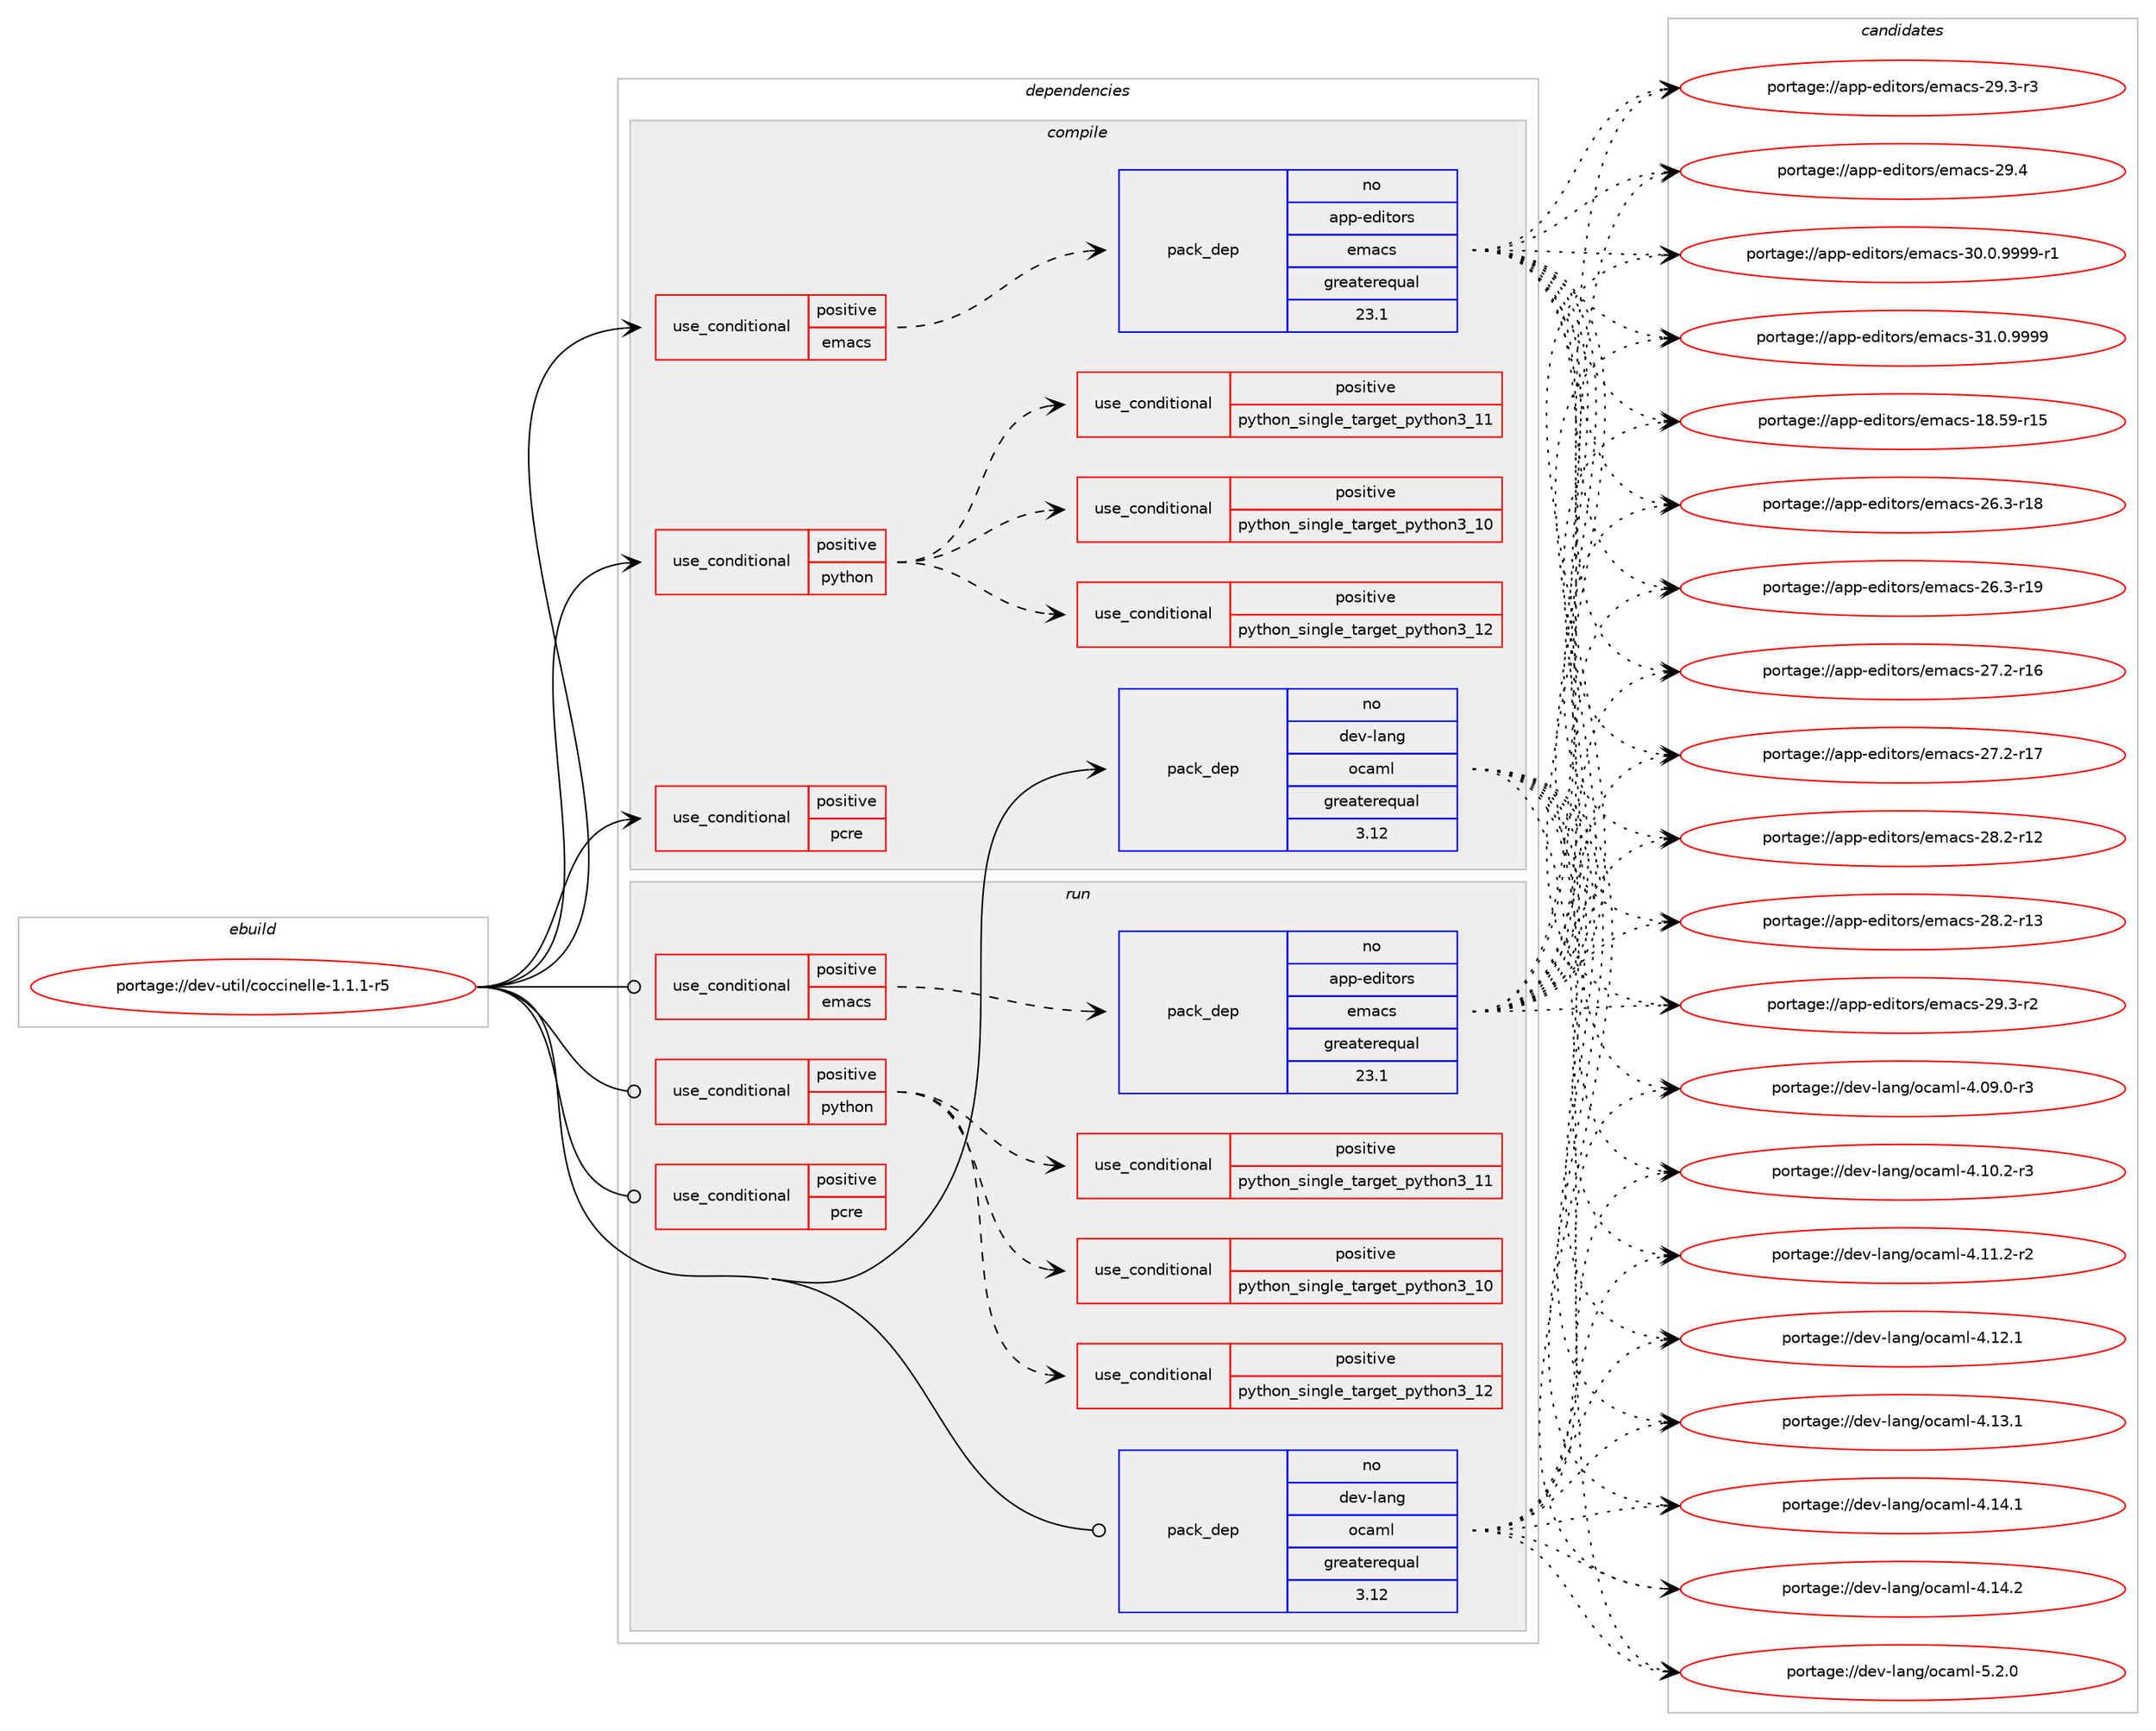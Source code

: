 digraph prolog {

# *************
# Graph options
# *************

newrank=true;
concentrate=true;
compound=true;
graph [rankdir=LR,fontname=Helvetica,fontsize=10,ranksep=1.5];#, ranksep=2.5, nodesep=0.2];
edge  [arrowhead=vee];
node  [fontname=Helvetica,fontsize=10];

# **********
# The ebuild
# **********

subgraph cluster_leftcol {
color=gray;
rank=same;
label=<<i>ebuild</i>>;
id [label="portage://dev-util/coccinelle-1.1.1-r5", color=red, width=4, href="../dev-util/coccinelle-1.1.1-r5.svg"];
}

# ****************
# The dependencies
# ****************

subgraph cluster_midcol {
color=gray;
label=<<i>dependencies</i>>;
subgraph cluster_compile {
fillcolor="#eeeeee";
style=filled;
label=<<i>compile</i>>;
subgraph cond58087 {
dependency108456 [label=<<TABLE BORDER="0" CELLBORDER="1" CELLSPACING="0" CELLPADDING="4"><TR><TD ROWSPAN="3" CELLPADDING="10">use_conditional</TD></TR><TR><TD>positive</TD></TR><TR><TD>emacs</TD></TR></TABLE>>, shape=none, color=red];
subgraph pack48983 {
dependency108457 [label=<<TABLE BORDER="0" CELLBORDER="1" CELLSPACING="0" CELLPADDING="4" WIDTH="220"><TR><TD ROWSPAN="6" CELLPADDING="30">pack_dep</TD></TR><TR><TD WIDTH="110">no</TD></TR><TR><TD>app-editors</TD></TR><TR><TD>emacs</TD></TR><TR><TD>greaterequal</TD></TR><TR><TD>23.1</TD></TR></TABLE>>, shape=none, color=blue];
}
dependency108456:e -> dependency108457:w [weight=20,style="dashed",arrowhead="vee"];
}
id:e -> dependency108456:w [weight=20,style="solid",arrowhead="vee"];
subgraph cond58088 {
dependency108458 [label=<<TABLE BORDER="0" CELLBORDER="1" CELLSPACING="0" CELLPADDING="4"><TR><TD ROWSPAN="3" CELLPADDING="10">use_conditional</TD></TR><TR><TD>positive</TD></TR><TR><TD>pcre</TD></TR></TABLE>>, shape=none, color=red];
# *** BEGIN UNKNOWN DEPENDENCY TYPE (TODO) ***
# dependency108458 -> package_dependency(portage://dev-util/coccinelle-1.1.1-r5,install,no,dev-libs,libpcre,none,[,,],[],[])
# *** END UNKNOWN DEPENDENCY TYPE (TODO) ***

# *** BEGIN UNKNOWN DEPENDENCY TYPE (TODO) ***
# dependency108458 -> package_dependency(portage://dev-util/coccinelle-1.1.1-r5,install,no,dev-ml,pcre-ocaml,none,[,,],any_same_slot,[use(optenable(ocamlopt),none)])
# *** END UNKNOWN DEPENDENCY TYPE (TODO) ***

}
id:e -> dependency108458:w [weight=20,style="solid",arrowhead="vee"];
subgraph cond58089 {
dependency108459 [label=<<TABLE BORDER="0" CELLBORDER="1" CELLSPACING="0" CELLPADDING="4"><TR><TD ROWSPAN="3" CELLPADDING="10">use_conditional</TD></TR><TR><TD>positive</TD></TR><TR><TD>python</TD></TR></TABLE>>, shape=none, color=red];
subgraph cond58090 {
dependency108460 [label=<<TABLE BORDER="0" CELLBORDER="1" CELLSPACING="0" CELLPADDING="4"><TR><TD ROWSPAN="3" CELLPADDING="10">use_conditional</TD></TR><TR><TD>positive</TD></TR><TR><TD>python_single_target_python3_10</TD></TR></TABLE>>, shape=none, color=red];
# *** BEGIN UNKNOWN DEPENDENCY TYPE (TODO) ***
# dependency108460 -> package_dependency(portage://dev-util/coccinelle-1.1.1-r5,install,no,dev-lang,python,none,[,,],[slot(3.10)],[])
# *** END UNKNOWN DEPENDENCY TYPE (TODO) ***

}
dependency108459:e -> dependency108460:w [weight=20,style="dashed",arrowhead="vee"];
subgraph cond58091 {
dependency108461 [label=<<TABLE BORDER="0" CELLBORDER="1" CELLSPACING="0" CELLPADDING="4"><TR><TD ROWSPAN="3" CELLPADDING="10">use_conditional</TD></TR><TR><TD>positive</TD></TR><TR><TD>python_single_target_python3_11</TD></TR></TABLE>>, shape=none, color=red];
# *** BEGIN UNKNOWN DEPENDENCY TYPE (TODO) ***
# dependency108461 -> package_dependency(portage://dev-util/coccinelle-1.1.1-r5,install,no,dev-lang,python,none,[,,],[slot(3.11)],[])
# *** END UNKNOWN DEPENDENCY TYPE (TODO) ***

}
dependency108459:e -> dependency108461:w [weight=20,style="dashed",arrowhead="vee"];
subgraph cond58092 {
dependency108462 [label=<<TABLE BORDER="0" CELLBORDER="1" CELLSPACING="0" CELLPADDING="4"><TR><TD ROWSPAN="3" CELLPADDING="10">use_conditional</TD></TR><TR><TD>positive</TD></TR><TR><TD>python_single_target_python3_12</TD></TR></TABLE>>, shape=none, color=red];
# *** BEGIN UNKNOWN DEPENDENCY TYPE (TODO) ***
# dependency108462 -> package_dependency(portage://dev-util/coccinelle-1.1.1-r5,install,no,dev-lang,python,none,[,,],[slot(3.12)],[])
# *** END UNKNOWN DEPENDENCY TYPE (TODO) ***

}
dependency108459:e -> dependency108462:w [weight=20,style="dashed",arrowhead="vee"];
}
id:e -> dependency108459:w [weight=20,style="solid",arrowhead="vee"];
subgraph pack48984 {
dependency108463 [label=<<TABLE BORDER="0" CELLBORDER="1" CELLSPACING="0" CELLPADDING="4" WIDTH="220"><TR><TD ROWSPAN="6" CELLPADDING="30">pack_dep</TD></TR><TR><TD WIDTH="110">no</TD></TR><TR><TD>dev-lang</TD></TR><TR><TD>ocaml</TD></TR><TR><TD>greaterequal</TD></TR><TR><TD>3.12</TD></TR></TABLE>>, shape=none, color=blue];
}
id:e -> dependency108463:w [weight=20,style="solid",arrowhead="vee"];
# *** BEGIN UNKNOWN DEPENDENCY TYPE (TODO) ***
# id -> package_dependency(portage://dev-util/coccinelle-1.1.1-r5,install,no,dev-ml,camlp4,none,[,,],any_same_slot,[use(optenable(ocamlopt),none)])
# *** END UNKNOWN DEPENDENCY TYPE (TODO) ***

# *** BEGIN UNKNOWN DEPENDENCY TYPE (TODO) ***
# id -> package_dependency(portage://dev-util/coccinelle-1.1.1-r5,install,no,dev-ml,findlib,none,[,,],any_same_slot,[use(optenable(ocamlopt),none)])
# *** END UNKNOWN DEPENDENCY TYPE (TODO) ***

# *** BEGIN UNKNOWN DEPENDENCY TYPE (TODO) ***
# id -> package_dependency(portage://dev-util/coccinelle-1.1.1-r5,install,no,dev-ml,menhir,none,[,,],any_same_slot,[use(optenable(ocamlopt),none)])
# *** END UNKNOWN DEPENDENCY TYPE (TODO) ***

# *** BEGIN UNKNOWN DEPENDENCY TYPE (TODO) ***
# id -> package_dependency(portage://dev-util/coccinelle-1.1.1-r5,install,no,dev-ml,parmap,none,[,,],any_same_slot,[use(optenable(ocamlopt),none)])
# *** END UNKNOWN DEPENDENCY TYPE (TODO) ***

# *** BEGIN UNKNOWN DEPENDENCY TYPE (TODO) ***
# id -> package_dependency(portage://dev-util/coccinelle-1.1.1-r5,install,no,dev-ml,sexplib,none,[,,],any_same_slot,[use(optenable(ocamlopt),positive)])
# *** END UNKNOWN DEPENDENCY TYPE (TODO) ***

# *** BEGIN UNKNOWN DEPENDENCY TYPE (TODO) ***
# id -> package_dependency(portage://dev-util/coccinelle-1.1.1-r5,install,no,dev-ml,stdcompat,none,[,,],any_same_slot,[])
# *** END UNKNOWN DEPENDENCY TYPE (TODO) ***

}
subgraph cluster_compileandrun {
fillcolor="#eeeeee";
style=filled;
label=<<i>compile and run</i>>;
}
subgraph cluster_run {
fillcolor="#eeeeee";
style=filled;
label=<<i>run</i>>;
subgraph cond58093 {
dependency108464 [label=<<TABLE BORDER="0" CELLBORDER="1" CELLSPACING="0" CELLPADDING="4"><TR><TD ROWSPAN="3" CELLPADDING="10">use_conditional</TD></TR><TR><TD>positive</TD></TR><TR><TD>emacs</TD></TR></TABLE>>, shape=none, color=red];
subgraph pack48985 {
dependency108465 [label=<<TABLE BORDER="0" CELLBORDER="1" CELLSPACING="0" CELLPADDING="4" WIDTH="220"><TR><TD ROWSPAN="6" CELLPADDING="30">pack_dep</TD></TR><TR><TD WIDTH="110">no</TD></TR><TR><TD>app-editors</TD></TR><TR><TD>emacs</TD></TR><TR><TD>greaterequal</TD></TR><TR><TD>23.1</TD></TR></TABLE>>, shape=none, color=blue];
}
dependency108464:e -> dependency108465:w [weight=20,style="dashed",arrowhead="vee"];
}
id:e -> dependency108464:w [weight=20,style="solid",arrowhead="odot"];
subgraph cond58094 {
dependency108466 [label=<<TABLE BORDER="0" CELLBORDER="1" CELLSPACING="0" CELLPADDING="4"><TR><TD ROWSPAN="3" CELLPADDING="10">use_conditional</TD></TR><TR><TD>positive</TD></TR><TR><TD>pcre</TD></TR></TABLE>>, shape=none, color=red];
# *** BEGIN UNKNOWN DEPENDENCY TYPE (TODO) ***
# dependency108466 -> package_dependency(portage://dev-util/coccinelle-1.1.1-r5,run,no,dev-libs,libpcre,none,[,,],[],[])
# *** END UNKNOWN DEPENDENCY TYPE (TODO) ***

# *** BEGIN UNKNOWN DEPENDENCY TYPE (TODO) ***
# dependency108466 -> package_dependency(portage://dev-util/coccinelle-1.1.1-r5,run,no,dev-ml,pcre-ocaml,none,[,,],any_same_slot,[use(optenable(ocamlopt),none)])
# *** END UNKNOWN DEPENDENCY TYPE (TODO) ***

}
id:e -> dependency108466:w [weight=20,style="solid",arrowhead="odot"];
subgraph cond58095 {
dependency108467 [label=<<TABLE BORDER="0" CELLBORDER="1" CELLSPACING="0" CELLPADDING="4"><TR><TD ROWSPAN="3" CELLPADDING="10">use_conditional</TD></TR><TR><TD>positive</TD></TR><TR><TD>python</TD></TR></TABLE>>, shape=none, color=red];
subgraph cond58096 {
dependency108468 [label=<<TABLE BORDER="0" CELLBORDER="1" CELLSPACING="0" CELLPADDING="4"><TR><TD ROWSPAN="3" CELLPADDING="10">use_conditional</TD></TR><TR><TD>positive</TD></TR><TR><TD>python_single_target_python3_10</TD></TR></TABLE>>, shape=none, color=red];
# *** BEGIN UNKNOWN DEPENDENCY TYPE (TODO) ***
# dependency108468 -> package_dependency(portage://dev-util/coccinelle-1.1.1-r5,run,no,dev-lang,python,none,[,,],[slot(3.10)],[])
# *** END UNKNOWN DEPENDENCY TYPE (TODO) ***

}
dependency108467:e -> dependency108468:w [weight=20,style="dashed",arrowhead="vee"];
subgraph cond58097 {
dependency108469 [label=<<TABLE BORDER="0" CELLBORDER="1" CELLSPACING="0" CELLPADDING="4"><TR><TD ROWSPAN="3" CELLPADDING="10">use_conditional</TD></TR><TR><TD>positive</TD></TR><TR><TD>python_single_target_python3_11</TD></TR></TABLE>>, shape=none, color=red];
# *** BEGIN UNKNOWN DEPENDENCY TYPE (TODO) ***
# dependency108469 -> package_dependency(portage://dev-util/coccinelle-1.1.1-r5,run,no,dev-lang,python,none,[,,],[slot(3.11)],[])
# *** END UNKNOWN DEPENDENCY TYPE (TODO) ***

}
dependency108467:e -> dependency108469:w [weight=20,style="dashed",arrowhead="vee"];
subgraph cond58098 {
dependency108470 [label=<<TABLE BORDER="0" CELLBORDER="1" CELLSPACING="0" CELLPADDING="4"><TR><TD ROWSPAN="3" CELLPADDING="10">use_conditional</TD></TR><TR><TD>positive</TD></TR><TR><TD>python_single_target_python3_12</TD></TR></TABLE>>, shape=none, color=red];
# *** BEGIN UNKNOWN DEPENDENCY TYPE (TODO) ***
# dependency108470 -> package_dependency(portage://dev-util/coccinelle-1.1.1-r5,run,no,dev-lang,python,none,[,,],[slot(3.12)],[])
# *** END UNKNOWN DEPENDENCY TYPE (TODO) ***

}
dependency108467:e -> dependency108470:w [weight=20,style="dashed",arrowhead="vee"];
}
id:e -> dependency108467:w [weight=20,style="solid",arrowhead="odot"];
subgraph pack48986 {
dependency108471 [label=<<TABLE BORDER="0" CELLBORDER="1" CELLSPACING="0" CELLPADDING="4" WIDTH="220"><TR><TD ROWSPAN="6" CELLPADDING="30">pack_dep</TD></TR><TR><TD WIDTH="110">no</TD></TR><TR><TD>dev-lang</TD></TR><TR><TD>ocaml</TD></TR><TR><TD>greaterequal</TD></TR><TR><TD>3.12</TD></TR></TABLE>>, shape=none, color=blue];
}
id:e -> dependency108471:w [weight=20,style="solid",arrowhead="odot"];
# *** BEGIN UNKNOWN DEPENDENCY TYPE (TODO) ***
# id -> package_dependency(portage://dev-util/coccinelle-1.1.1-r5,run,no,dev-ml,camlp4,none,[,,],any_same_slot,[use(optenable(ocamlopt),none)])
# *** END UNKNOWN DEPENDENCY TYPE (TODO) ***

# *** BEGIN UNKNOWN DEPENDENCY TYPE (TODO) ***
# id -> package_dependency(portage://dev-util/coccinelle-1.1.1-r5,run,no,dev-ml,findlib,none,[,,],any_same_slot,[use(optenable(ocamlopt),none)])
# *** END UNKNOWN DEPENDENCY TYPE (TODO) ***

# *** BEGIN UNKNOWN DEPENDENCY TYPE (TODO) ***
# id -> package_dependency(portage://dev-util/coccinelle-1.1.1-r5,run,no,dev-ml,menhir,none,[,,],any_same_slot,[use(optenable(ocamlopt),none)])
# *** END UNKNOWN DEPENDENCY TYPE (TODO) ***

# *** BEGIN UNKNOWN DEPENDENCY TYPE (TODO) ***
# id -> package_dependency(portage://dev-util/coccinelle-1.1.1-r5,run,no,dev-ml,parmap,none,[,,],any_same_slot,[use(optenable(ocamlopt),none)])
# *** END UNKNOWN DEPENDENCY TYPE (TODO) ***

# *** BEGIN UNKNOWN DEPENDENCY TYPE (TODO) ***
# id -> package_dependency(portage://dev-util/coccinelle-1.1.1-r5,run,no,dev-ml,sexplib,none,[,,],any_same_slot,[use(optenable(ocamlopt),positive)])
# *** END UNKNOWN DEPENDENCY TYPE (TODO) ***

# *** BEGIN UNKNOWN DEPENDENCY TYPE (TODO) ***
# id -> package_dependency(portage://dev-util/coccinelle-1.1.1-r5,run,no,dev-ml,stdcompat,none,[,,],any_same_slot,[])
# *** END UNKNOWN DEPENDENCY TYPE (TODO) ***

}
}

# **************
# The candidates
# **************

subgraph cluster_choices {
rank=same;
color=gray;
label=<<i>candidates</i>>;

subgraph choice48983 {
color=black;
nodesep=1;
choice9711211245101100105116111114115471011099799115454956465357451144953 [label="portage://app-editors/emacs-18.59-r15", color=red, width=4,href="../app-editors/emacs-18.59-r15.svg"];
choice97112112451011001051161111141154710110997991154550544651451144956 [label="portage://app-editors/emacs-26.3-r18", color=red, width=4,href="../app-editors/emacs-26.3-r18.svg"];
choice97112112451011001051161111141154710110997991154550544651451144957 [label="portage://app-editors/emacs-26.3-r19", color=red, width=4,href="../app-editors/emacs-26.3-r19.svg"];
choice97112112451011001051161111141154710110997991154550554650451144954 [label="portage://app-editors/emacs-27.2-r16", color=red, width=4,href="../app-editors/emacs-27.2-r16.svg"];
choice97112112451011001051161111141154710110997991154550554650451144955 [label="portage://app-editors/emacs-27.2-r17", color=red, width=4,href="../app-editors/emacs-27.2-r17.svg"];
choice97112112451011001051161111141154710110997991154550564650451144950 [label="portage://app-editors/emacs-28.2-r12", color=red, width=4,href="../app-editors/emacs-28.2-r12.svg"];
choice97112112451011001051161111141154710110997991154550564650451144951 [label="portage://app-editors/emacs-28.2-r13", color=red, width=4,href="../app-editors/emacs-28.2-r13.svg"];
choice971121124510110010511611111411547101109979911545505746514511450 [label="portage://app-editors/emacs-29.3-r2", color=red, width=4,href="../app-editors/emacs-29.3-r2.svg"];
choice971121124510110010511611111411547101109979911545505746514511451 [label="portage://app-editors/emacs-29.3-r3", color=red, width=4,href="../app-editors/emacs-29.3-r3.svg"];
choice97112112451011001051161111141154710110997991154550574652 [label="portage://app-editors/emacs-29.4", color=red, width=4,href="../app-editors/emacs-29.4.svg"];
choice9711211245101100105116111114115471011099799115455148464846575757574511449 [label="portage://app-editors/emacs-30.0.9999-r1", color=red, width=4,href="../app-editors/emacs-30.0.9999-r1.svg"];
choice971121124510110010511611111411547101109979911545514946484657575757 [label="portage://app-editors/emacs-31.0.9999", color=red, width=4,href="../app-editors/emacs-31.0.9999.svg"];
dependency108457:e -> choice9711211245101100105116111114115471011099799115454956465357451144953:w [style=dotted,weight="100"];
dependency108457:e -> choice97112112451011001051161111141154710110997991154550544651451144956:w [style=dotted,weight="100"];
dependency108457:e -> choice97112112451011001051161111141154710110997991154550544651451144957:w [style=dotted,weight="100"];
dependency108457:e -> choice97112112451011001051161111141154710110997991154550554650451144954:w [style=dotted,weight="100"];
dependency108457:e -> choice97112112451011001051161111141154710110997991154550554650451144955:w [style=dotted,weight="100"];
dependency108457:e -> choice97112112451011001051161111141154710110997991154550564650451144950:w [style=dotted,weight="100"];
dependency108457:e -> choice97112112451011001051161111141154710110997991154550564650451144951:w [style=dotted,weight="100"];
dependency108457:e -> choice971121124510110010511611111411547101109979911545505746514511450:w [style=dotted,weight="100"];
dependency108457:e -> choice971121124510110010511611111411547101109979911545505746514511451:w [style=dotted,weight="100"];
dependency108457:e -> choice97112112451011001051161111141154710110997991154550574652:w [style=dotted,weight="100"];
dependency108457:e -> choice9711211245101100105116111114115471011099799115455148464846575757574511449:w [style=dotted,weight="100"];
dependency108457:e -> choice971121124510110010511611111411547101109979911545514946484657575757:w [style=dotted,weight="100"];
}
subgraph choice48984 {
color=black;
nodesep=1;
choice1001011184510897110103471119997109108455246485746484511451 [label="portage://dev-lang/ocaml-4.09.0-r3", color=red, width=4,href="../dev-lang/ocaml-4.09.0-r3.svg"];
choice1001011184510897110103471119997109108455246494846504511451 [label="portage://dev-lang/ocaml-4.10.2-r3", color=red, width=4,href="../dev-lang/ocaml-4.10.2-r3.svg"];
choice1001011184510897110103471119997109108455246494946504511450 [label="portage://dev-lang/ocaml-4.11.2-r2", color=red, width=4,href="../dev-lang/ocaml-4.11.2-r2.svg"];
choice100101118451089711010347111999710910845524649504649 [label="portage://dev-lang/ocaml-4.12.1", color=red, width=4,href="../dev-lang/ocaml-4.12.1.svg"];
choice100101118451089711010347111999710910845524649514649 [label="portage://dev-lang/ocaml-4.13.1", color=red, width=4,href="../dev-lang/ocaml-4.13.1.svg"];
choice100101118451089711010347111999710910845524649524649 [label="portage://dev-lang/ocaml-4.14.1", color=red, width=4,href="../dev-lang/ocaml-4.14.1.svg"];
choice100101118451089711010347111999710910845524649524650 [label="portage://dev-lang/ocaml-4.14.2", color=red, width=4,href="../dev-lang/ocaml-4.14.2.svg"];
choice1001011184510897110103471119997109108455346504648 [label="portage://dev-lang/ocaml-5.2.0", color=red, width=4,href="../dev-lang/ocaml-5.2.0.svg"];
dependency108463:e -> choice1001011184510897110103471119997109108455246485746484511451:w [style=dotted,weight="100"];
dependency108463:e -> choice1001011184510897110103471119997109108455246494846504511451:w [style=dotted,weight="100"];
dependency108463:e -> choice1001011184510897110103471119997109108455246494946504511450:w [style=dotted,weight="100"];
dependency108463:e -> choice100101118451089711010347111999710910845524649504649:w [style=dotted,weight="100"];
dependency108463:e -> choice100101118451089711010347111999710910845524649514649:w [style=dotted,weight="100"];
dependency108463:e -> choice100101118451089711010347111999710910845524649524649:w [style=dotted,weight="100"];
dependency108463:e -> choice100101118451089711010347111999710910845524649524650:w [style=dotted,weight="100"];
dependency108463:e -> choice1001011184510897110103471119997109108455346504648:w [style=dotted,weight="100"];
}
subgraph choice48985 {
color=black;
nodesep=1;
choice9711211245101100105116111114115471011099799115454956465357451144953 [label="portage://app-editors/emacs-18.59-r15", color=red, width=4,href="../app-editors/emacs-18.59-r15.svg"];
choice97112112451011001051161111141154710110997991154550544651451144956 [label="portage://app-editors/emacs-26.3-r18", color=red, width=4,href="../app-editors/emacs-26.3-r18.svg"];
choice97112112451011001051161111141154710110997991154550544651451144957 [label="portage://app-editors/emacs-26.3-r19", color=red, width=4,href="../app-editors/emacs-26.3-r19.svg"];
choice97112112451011001051161111141154710110997991154550554650451144954 [label="portage://app-editors/emacs-27.2-r16", color=red, width=4,href="../app-editors/emacs-27.2-r16.svg"];
choice97112112451011001051161111141154710110997991154550554650451144955 [label="portage://app-editors/emacs-27.2-r17", color=red, width=4,href="../app-editors/emacs-27.2-r17.svg"];
choice97112112451011001051161111141154710110997991154550564650451144950 [label="portage://app-editors/emacs-28.2-r12", color=red, width=4,href="../app-editors/emacs-28.2-r12.svg"];
choice97112112451011001051161111141154710110997991154550564650451144951 [label="portage://app-editors/emacs-28.2-r13", color=red, width=4,href="../app-editors/emacs-28.2-r13.svg"];
choice971121124510110010511611111411547101109979911545505746514511450 [label="portage://app-editors/emacs-29.3-r2", color=red, width=4,href="../app-editors/emacs-29.3-r2.svg"];
choice971121124510110010511611111411547101109979911545505746514511451 [label="portage://app-editors/emacs-29.3-r3", color=red, width=4,href="../app-editors/emacs-29.3-r3.svg"];
choice97112112451011001051161111141154710110997991154550574652 [label="portage://app-editors/emacs-29.4", color=red, width=4,href="../app-editors/emacs-29.4.svg"];
choice9711211245101100105116111114115471011099799115455148464846575757574511449 [label="portage://app-editors/emacs-30.0.9999-r1", color=red, width=4,href="../app-editors/emacs-30.0.9999-r1.svg"];
choice971121124510110010511611111411547101109979911545514946484657575757 [label="portage://app-editors/emacs-31.0.9999", color=red, width=4,href="../app-editors/emacs-31.0.9999.svg"];
dependency108465:e -> choice9711211245101100105116111114115471011099799115454956465357451144953:w [style=dotted,weight="100"];
dependency108465:e -> choice97112112451011001051161111141154710110997991154550544651451144956:w [style=dotted,weight="100"];
dependency108465:e -> choice97112112451011001051161111141154710110997991154550544651451144957:w [style=dotted,weight="100"];
dependency108465:e -> choice97112112451011001051161111141154710110997991154550554650451144954:w [style=dotted,weight="100"];
dependency108465:e -> choice97112112451011001051161111141154710110997991154550554650451144955:w [style=dotted,weight="100"];
dependency108465:e -> choice97112112451011001051161111141154710110997991154550564650451144950:w [style=dotted,weight="100"];
dependency108465:e -> choice97112112451011001051161111141154710110997991154550564650451144951:w [style=dotted,weight="100"];
dependency108465:e -> choice971121124510110010511611111411547101109979911545505746514511450:w [style=dotted,weight="100"];
dependency108465:e -> choice971121124510110010511611111411547101109979911545505746514511451:w [style=dotted,weight="100"];
dependency108465:e -> choice97112112451011001051161111141154710110997991154550574652:w [style=dotted,weight="100"];
dependency108465:e -> choice9711211245101100105116111114115471011099799115455148464846575757574511449:w [style=dotted,weight="100"];
dependency108465:e -> choice971121124510110010511611111411547101109979911545514946484657575757:w [style=dotted,weight="100"];
}
subgraph choice48986 {
color=black;
nodesep=1;
choice1001011184510897110103471119997109108455246485746484511451 [label="portage://dev-lang/ocaml-4.09.0-r3", color=red, width=4,href="../dev-lang/ocaml-4.09.0-r3.svg"];
choice1001011184510897110103471119997109108455246494846504511451 [label="portage://dev-lang/ocaml-4.10.2-r3", color=red, width=4,href="../dev-lang/ocaml-4.10.2-r3.svg"];
choice1001011184510897110103471119997109108455246494946504511450 [label="portage://dev-lang/ocaml-4.11.2-r2", color=red, width=4,href="../dev-lang/ocaml-4.11.2-r2.svg"];
choice100101118451089711010347111999710910845524649504649 [label="portage://dev-lang/ocaml-4.12.1", color=red, width=4,href="../dev-lang/ocaml-4.12.1.svg"];
choice100101118451089711010347111999710910845524649514649 [label="portage://dev-lang/ocaml-4.13.1", color=red, width=4,href="../dev-lang/ocaml-4.13.1.svg"];
choice100101118451089711010347111999710910845524649524649 [label="portage://dev-lang/ocaml-4.14.1", color=red, width=4,href="../dev-lang/ocaml-4.14.1.svg"];
choice100101118451089711010347111999710910845524649524650 [label="portage://dev-lang/ocaml-4.14.2", color=red, width=4,href="../dev-lang/ocaml-4.14.2.svg"];
choice1001011184510897110103471119997109108455346504648 [label="portage://dev-lang/ocaml-5.2.0", color=red, width=4,href="../dev-lang/ocaml-5.2.0.svg"];
dependency108471:e -> choice1001011184510897110103471119997109108455246485746484511451:w [style=dotted,weight="100"];
dependency108471:e -> choice1001011184510897110103471119997109108455246494846504511451:w [style=dotted,weight="100"];
dependency108471:e -> choice1001011184510897110103471119997109108455246494946504511450:w [style=dotted,weight="100"];
dependency108471:e -> choice100101118451089711010347111999710910845524649504649:w [style=dotted,weight="100"];
dependency108471:e -> choice100101118451089711010347111999710910845524649514649:w [style=dotted,weight="100"];
dependency108471:e -> choice100101118451089711010347111999710910845524649524649:w [style=dotted,weight="100"];
dependency108471:e -> choice100101118451089711010347111999710910845524649524650:w [style=dotted,weight="100"];
dependency108471:e -> choice1001011184510897110103471119997109108455346504648:w [style=dotted,weight="100"];
}
}

}
